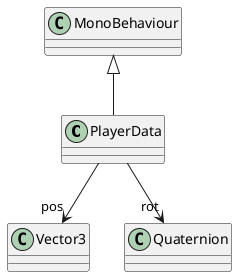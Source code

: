@startuml
class PlayerData {
}
MonoBehaviour <|-- PlayerData
PlayerData --> "pos" Vector3
PlayerData --> "rot" Quaternion
@enduml
